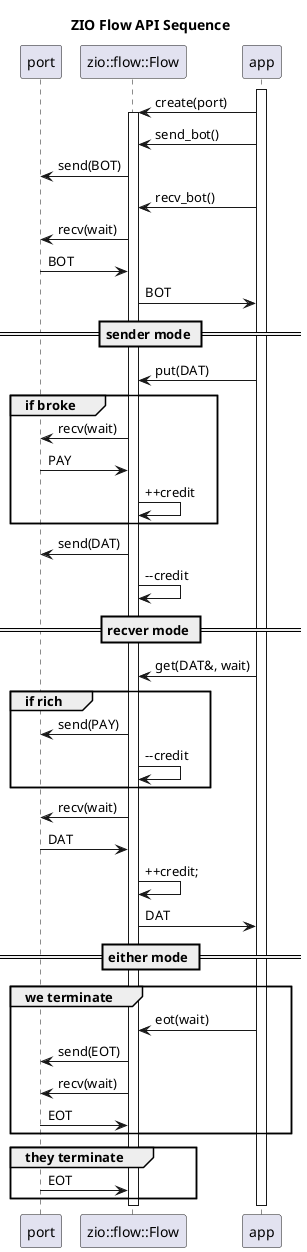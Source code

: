 @startuml
title ZIO Flow API Sequence
participant "port" as port
participant "zio::flow::Flow" as cc
participant app
activate app
        app -> cc : create(port)
        activate cc
                app -> cc : send_bot()
                cc -> port : send(BOT)
                app -> cc : recv_bot()
                cc -> port : recv(wait)
                port -> cc : BOT
                cc -> app : BOT

                == sender mode ==

                app -> cc : put(DAT)
                group if broke
                        cc -> port : recv(wait)
                        port -> cc : PAY
                        cc -> cc : ++credit
                end
                cc -> port : send(DAT)
                cc -> cc : --credit

                == recver mode ==

                app -> cc : get(DAT&, wait)
                group if rich
                        cc -> port : send(PAY)
                        cc -> cc : --credit
                end
                cc -> port : recv(wait)
                port -> cc : DAT
                cc -> cc : ++credit;
                cc -> app : DAT

                == either mode == 

                group we terminate
                        app -> cc : eot(wait)
                        cc -> port : send(EOT)
                        cc -> port : recv(wait)
                        port -> cc : EOT
                end
                group they terminate
                        port -> cc : EOT
                end

        deactivate cc
deactivate app
@enduml

